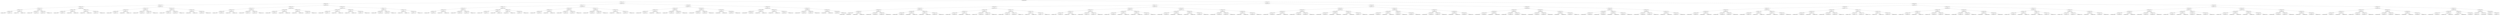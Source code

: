 digraph G{
652422821 [label="Node{data=[3935, 3935]}"]
652422821 -> 449547831
449547831 [label="Node{data=[2182, 2182]}"]
449547831 -> 1264213224
1264213224 [label="Node{data=[1536, 1536]}"]
1264213224 -> 1527755257
1527755257 [label="Node{data=[1504, 1504]}"]
1527755257 -> 1688611387
1688611387 [label="Node{data=[1488, 1488]}"]
1688611387 -> 576367278
576367278 [label="Node{data=[1480, 1480]}"]
576367278 -> 998117137
998117137 [label="Node{data=[1476, 1476]}"]
998117137 -> 500752894
500752894 [label="Node{data=[1459, 1459]}"]
500752894 -> 1216018316
1216018316 [label="Node{data=[1048, 1048]}"]
500752894 -> 1065499639
1065499639 [label="Node{data=[1475, 1475]}"]
998117137 -> 1959771537
1959771537 [label="Node{data=[1478, 1478]}"]
1959771537 -> 776107495
776107495 [label="Node{data=[1477, 1477]}"]
1959771537 -> 832250164
832250164 [label="Node{data=[1479, 1479]}"]
576367278 -> 535361907
535361907 [label="Node{data=[1484, 1484]}"]
535361907 -> 381873194
381873194 [label="Node{data=[1482, 1482]}"]
381873194 -> 722619992
722619992 [label="Node{data=[1481, 1481]}"]
381873194 -> 1130911887
1130911887 [label="Node{data=[1483, 1483]}"]
535361907 -> 454230768
454230768 [label="Node{data=[1486, 1486]}"]
454230768 -> 447811076
447811076 [label="Node{data=[1485, 1485]}"]
454230768 -> 594080644
594080644 [label="Node{data=[1487, 1487]}"]
1688611387 -> 574978886
574978886 [label="Node{data=[1496, 1496]}"]
574978886 -> 558033276
558033276 [label="Node{data=[1492, 1492]}"]
558033276 -> 865145470
865145470 [label="Node{data=[1490, 1490]}"]
865145470 -> 1459692379
1459692379 [label="Node{data=[1489, 1489]}"]
865145470 -> 1578626486
1578626486 [label="Node{data=[1491, 1491]}"]
558033276 -> 1755899393
1755899393 [label="Node{data=[1494, 1494]}"]
1755899393 -> 1402018696
1402018696 [label="Node{data=[1493, 1493]}"]
1755899393 -> 223666522
223666522 [label="Node{data=[1495, 1495]}"]
574978886 -> 1825556251
1825556251 [label="Node{data=[1500, 1500]}"]
1825556251 -> 1140370541
1140370541 [label="Node{data=[1498, 1498]}"]
1140370541 -> 418296513
418296513 [label="Node{data=[1497, 1497]}"]
1140370541 -> 840621751
840621751 [label="Node{data=[1499, 1499]}"]
1825556251 -> 545202416
545202416 [label="Node{data=[1502, 1502]}"]
545202416 -> 643988310
643988310 [label="Node{data=[1501, 1501]}"]
545202416 -> 1266134497
1266134497 [label="Node{data=[1503, 1503]}"]
1527755257 -> 805059934
805059934 [label="Node{data=[1520, 1520]}"]
805059934 -> 1985868017
1985868017 [label="Node{data=[1512, 1512]}"]
1985868017 -> 1129352615
1129352615 [label="Node{data=[1508, 1508]}"]
1129352615 -> 893266057
893266057 [label="Node{data=[1506, 1506]}"]
893266057 -> 2070341053
2070341053 [label="Node{data=[1505, 1505]}"]
893266057 -> 1646614616
1646614616 [label="Node{data=[1507, 1507]}"]
1129352615 -> 627039246
627039246 [label="Node{data=[1510, 1510]}"]
627039246 -> 1633796684
1633796684 [label="Node{data=[1509, 1509]}"]
627039246 -> 770083024
770083024 [label="Node{data=[1511, 1511]}"]
1985868017 -> 1699340972
1699340972 [label="Node{data=[1516, 1516]}"]
1699340972 -> 1043197351
1043197351 [label="Node{data=[1514, 1514]}"]
1043197351 -> 1362181004
1362181004 [label="Node{data=[1513, 1513]}"]
1043197351 -> 1208523122
1208523122 [label="Node{data=[1515, 1515]}"]
1699340972 -> 1660837469
1660837469 [label="Node{data=[1518, 1518]}"]
1660837469 -> 871352176
871352176 [label="Node{data=[1517, 1517]}"]
1660837469 -> 1809479642
1809479642 [label="Node{data=[1519, 1519]}"]
805059934 -> 1737859290
1737859290 [label="Node{data=[1528, 1528]}"]
1737859290 -> 1997084355
1997084355 [label="Node{data=[1524, 1524]}"]
1997084355 -> 982555413
982555413 [label="Node{data=[1522, 1522]}"]
982555413 -> 46944058
46944058 [label="Node{data=[1521, 1521]}"]
982555413 -> 1217772745
1217772745 [label="Node{data=[1523, 1523]}"]
1997084355 -> 2006254614
2006254614 [label="Node{data=[1526, 1526]}"]
2006254614 -> 1239638466
1239638466 [label="Node{data=[1525, 1525]}"]
2006254614 -> 699814491
699814491 [label="Node{data=[1527, 1527]}"]
1737859290 -> 1277218896
1277218896 [label="Node{data=[1532, 1532]}"]
1277218896 -> 332056694
332056694 [label="Node{data=[1530, 1530]}"]
332056694 -> 1106593468
1106593468 [label="Node{data=[1529, 1529]}"]
332056694 -> 1514856531
1514856531 [label="Node{data=[1531, 1531]}"]
1277218896 -> 270666010
270666010 [label="Node{data=[1534, 1534]}"]
270666010 -> 1433336336
1433336336 [label="Node{data=[1533, 1533]}"]
270666010 -> 1044743847
1044743847 [label="Node{data=[1535, 1535]}"]
1264213224 -> 864072004
864072004 [label="Node{data=[1568, 1568]}"]
864072004 -> 870978807
870978807 [label="Node{data=[1552, 1552]}"]
870978807 -> 301385440
301385440 [label="Node{data=[1544, 1544]}"]
301385440 -> 60033735
60033735 [label="Node{data=[1540, 1540]}"]
60033735 -> 891851104
891851104 [label="Node{data=[1538, 1538]}"]
891851104 -> 1451648670
1451648670 [label="Node{data=[1537, 1537]}"]
891851104 -> 1910532968
1910532968 [label="Node{data=[1539, 1539]}"]
60033735 -> 1384220065
1384220065 [label="Node{data=[1542, 1542]}"]
1384220065 -> 601079040
601079040 [label="Node{data=[1541, 1541]}"]
1384220065 -> 1174703474
1174703474 [label="Node{data=[1543, 1543]}"]
301385440 -> 877463025
877463025 [label="Node{data=[1548, 1548]}"]
877463025 -> 1790911060
1790911060 [label="Node{data=[1546, 1546]}"]
1790911060 -> 1421519294
1421519294 [label="Node{data=[1545, 1545]}"]
1790911060 -> 909627718
909627718 [label="Node{data=[1547, 1547]}"]
877463025 -> 1778985212
1778985212 [label="Node{data=[1550, 1550]}"]
1778985212 -> 2033654379
2033654379 [label="Node{data=[1549, 1549]}"]
1778985212 -> 2017573802
2017573802 [label="Node{data=[1551, 1551]}"]
870978807 -> 1895102469
1895102469 [label="Node{data=[1560, 1560]}"]
1895102469 -> 1394171951
1394171951 [label="Node{data=[1556, 1556]}"]
1394171951 -> 305974373
305974373 [label="Node{data=[1554, 1554]}"]
305974373 -> 1733667171
1733667171 [label="Node{data=[1553, 1553]}"]
305974373 -> 808862044
808862044 [label="Node{data=[1555, 1555]}"]
1394171951 -> 683034477
683034477 [label="Node{data=[1558, 1558]}"]
683034477 -> 1553852922
1553852922 [label="Node{data=[1557, 1557]}"]
683034477 -> 373906875
373906875 [label="Node{data=[1559, 1559]}"]
1895102469 -> 351781519
351781519 [label="Node{data=[1564, 1564]}"]
351781519 -> 241201747
241201747 [label="Node{data=[1562, 1562]}"]
241201747 -> 1031899228
1031899228 [label="Node{data=[1561, 1561]}"]
241201747 -> 1635368658
1635368658 [label="Node{data=[1563, 1563]}"]
351781519 -> 1269889992
1269889992 [label="Node{data=[1566, 1566]}"]
1269889992 -> 1188035079
1188035079 [label="Node{data=[1565, 1565]}"]
1269889992 -> 2008898026
2008898026 [label="Node{data=[1567, 1567]}"]
864072004 -> 1528751841
1528751841 [label="Node{data=[1584, 1584]}"]
1528751841 -> 389818609
389818609 [label="Node{data=[1576, 1576]}"]
389818609 -> 773515219
773515219 [label="Node{data=[1572, 1572]}"]
773515219 -> 863341043
863341043 [label="Node{data=[1570, 1570]}"]
863341043 -> 527456402
527456402 [label="Node{data=[1569, 1569]}"]
863341043 -> 1769836589
1769836589 [label="Node{data=[1571, 1571]}"]
773515219 -> 270587566
270587566 [label="Node{data=[1574, 1574]}"]
270587566 -> 252047176
252047176 [label="Node{data=[1573, 1573]}"]
270587566 -> 313295602
313295602 [label="Node{data=[1575, 1575]}"]
389818609 -> 391484530
391484530 [label="Node{data=[1580, 1580]}"]
391484530 -> 22459792
22459792 [label="Node{data=[1578, 1578]}"]
22459792 -> 562652509
562652509 [label="Node{data=[1577, 1577]}"]
22459792 -> 1472518284
1472518284 [label="Node{data=[1579, 1579]}"]
391484530 -> 1812537346
1812537346 [label="Node{data=[1582, 1582]}"]
1812537346 -> 1481105958
1481105958 [label="Node{data=[1581, 1581]}"]
1812537346 -> 839833598
839833598 [label="Node{data=[1583, 1583]}"]
1528751841 -> 1132423563
1132423563 [label="Node{data=[2174, 2174]}"]
1132423563 -> 1716738262
1716738262 [label="Node{data=[1641, 1641]}"]
1716738262 -> 31641832
31641832 [label="Node{data=[1586, 1586]}"]
31641832 -> 1159157261
1159157261 [label="Node{data=[1585, 1585]}"]
31641832 -> 2107395093
2107395093 [label="Node{data=[1589, 1589]}"]
1716738262 -> 32849560
32849560 [label="Node{data=[2115, 2115]}"]
32849560 -> 369613790
369613790 [label="Node{data=[1659, 1659]}"]
32849560 -> 1776238637
1776238637 [label="Node{data=[2116, 2116]}"]
1132423563 -> 1992054247
1992054247 [label="Node{data=[2178, 2178]}"]
1992054247 -> 1586869334
1586869334 [label="Node{data=[2176, 2176]}"]
1586869334 -> 1986289009
1986289009 [label="Node{data=[2175, 2175]}"]
1586869334 -> 1697232312
1697232312 [label="Node{data=[2177, 2177]}"]
1992054247 -> 1898891159
1898891159 [label="Node{data=[2180, 2180]}"]
1898891159 -> 40565472
40565472 [label="Node{data=[2179, 2179]}"]
1898891159 -> 1446092809
1446092809 [label="Node{data=[2181, 2181]}"]
449547831 -> 2124237570
2124237570 [label="Node{data=[3419, 3419]}"]
2124237570 -> 2038970681
2038970681 [label="Node{data=[2427, 2427]}"]
2038970681 -> 744513810
744513810 [label="Node{data=[2411, 2411]}"]
744513810 -> 1997188479
1997188479 [label="Node{data=[2190, 2190]}"]
1997188479 -> 1675308487
1675308487 [label="Node{data=[2186, 2186]}"]
1675308487 -> 1528988020
1528988020 [label="Node{data=[2184, 2184]}"]
1528988020 -> 1961169907
1961169907 [label="Node{data=[2183, 2183]}"]
1528988020 -> 1445345605
1445345605 [label="Node{data=[2185, 2185]}"]
1675308487 -> 1823052627
1823052627 [label="Node{data=[2188, 2188]}"]
1823052627 -> 600807059
600807059 [label="Node{data=[2187, 2187]}"]
1823052627 -> 2137613202
2137613202 [label="Node{data=[2189, 2189]}"]
1997188479 -> 417497387
417497387 [label="Node{data=[2407, 2407]}"]
417497387 -> 955361903
955361903 [label="Node{data=[2236, 2236]}"]
955361903 -> 1742063852
1742063852 [label="Node{data=[2220, 2220]}"]
955361903 -> 1393840759
1393840759 [label="Node{data=[2255, 2255]}"]
417497387 -> 1601399527
1601399527 [label="Node{data=[2409, 2409]}"]
1601399527 -> 1793327540
1793327540 [label="Node{data=[2408, 2408]}"]
1601399527 -> 591341228
591341228 [label="Node{data=[2410, 2410]}"]
744513810 -> 1380540246
1380540246 [label="Node{data=[2419, 2419]}"]
1380540246 -> 371794858
371794858 [label="Node{data=[2415, 2415]}"]
371794858 -> 1544186234
1544186234 [label="Node{data=[2413, 2413]}"]
1544186234 -> 106577425
106577425 [label="Node{data=[2412, 2412]}"]
1544186234 -> 519139939
519139939 [label="Node{data=[2414, 2414]}"]
371794858 -> 1100621412
1100621412 [label="Node{data=[2417, 2417]}"]
1100621412 -> 1314178708
1314178708 [label="Node{data=[2416, 2416]}"]
1100621412 -> 430560249
430560249 [label="Node{data=[2418, 2418]}"]
1380540246 -> 215931077
215931077 [label="Node{data=[2423, 2423]}"]
215931077 -> 476542524
476542524 [label="Node{data=[2421, 2421]}"]
476542524 -> 1961849666
1961849666 [label="Node{data=[2420, 2420]}"]
476542524 -> 596525117
596525117 [label="Node{data=[2422, 2422]}"]
215931077 -> 1500298361
1500298361 [label="Node{data=[2425, 2425]}"]
1500298361 -> 2124281854
2124281854 [label="Node{data=[2424, 2424]}"]
1500298361 -> 1902636556
1902636556 [label="Node{data=[2426, 2426]}"]
2038970681 -> 540661685
540661685 [label="Node{data=[2943, 2943]}"]
540661685 -> 478816447
478816447 [label="Node{data=[2435, 2435]}"]
478816447 -> 221843159
221843159 [label="Node{data=[2431, 2431]}"]
221843159 -> 1138788082
1138788082 [label="Node{data=[2429, 2429]}"]
1138788082 -> 764048708
764048708 [label="Node{data=[2428, 2428]}"]
1138788082 -> 1611169690
1611169690 [label="Node{data=[2430, 2430]}"]
221843159 -> 620927738
620927738 [label="Node{data=[2433, 2433]}"]
620927738 -> 1653755838
1653755838 [label="Node{data=[2432, 2432]}"]
620927738 -> 474752765
474752765 [label="Node{data=[2434, 2434]}"]
478816447 -> 1058766401
1058766401 [label="Node{data=[2875, 2875]}"]
1058766401 -> 243267090
243267090 [label="Node{data=[2437, 2437]}"]
243267090 -> 2128652252
2128652252 [label="Node{data=[2436, 2436]}"]
243267090 -> 65412403
65412403 [label="Node{data=[2438, 2438]}"]
1058766401 -> 1735099000
1735099000 [label="Node{data=[2941, 2941]}"]
1735099000 -> 374679521
374679521 [label="Node{data=[2940, 2940]}"]
1735099000 -> 1844489392
1844489392 [label="Node{data=[2942, 2942]}"]
540661685 -> 1590442936
1590442936 [label="Node{data=[3411, 3411]}"]
1590442936 -> 1703877211
1703877211 [label="Node{data=[3088, 3088]}"]
1703877211 -> 1524253476
1524253476 [label="Node{data=[2990, 2990]}"]
1524253476 -> 841474531
841474531 [label="Node{data=[2944, 2944]}"]
1524253476 -> 227089892
227089892 [label="Node{data=[3023, 3023]}"]
1703877211 -> 273253324
273253324 [label="Node{data=[3409, 3409]}"]
273253324 -> 411185538
411185538 [label="Node{data=[3091, 3091]}"]
273253324 -> 354939784
354939784 [label="Node{data=[3410, 3410]}"]
1590442936 -> 1342483189
1342483189 [label="Node{data=[3415, 3415]}"]
1342483189 -> 210703578
210703578 [label="Node{data=[3413, 3413]}"]
210703578 -> 84421352
84421352 [label="Node{data=[3412, 3412]}"]
210703578 -> 798564978
798564978 [label="Node{data=[3414, 3414]}"]
1342483189 -> 1522497142
1522497142 [label="Node{data=[3417, 3417]}"]
1522497142 -> 778211391
778211391 [label="Node{data=[3416, 3416]}"]
1522497142 -> 1786359921
1786359921 [label="Node{data=[3418, 3418]}"]
2124237570 -> 202741246
202741246 [label="Node{data=[3865, 3865]}"]
202741246 -> 767057612
767057612 [label="Node{data=[3827, 3827]}"]
767057612 -> 400670764
400670764 [label="Node{data=[3484, 3484]}"]
400670764 -> 809238681
809238681 [label="Node{data=[3423, 3423]}"]
809238681 -> 270981381
270981381 [label="Node{data=[3421, 3421]}"]
270981381 -> 2131213299
2131213299 [label="Node{data=[3420, 3420]}"]
270981381 -> 1727980703
1727980703 [label="Node{data=[3422, 3422]}"]
809238681 -> 907413521
907413521 [label="Node{data=[3425, 3425]}"]
907413521 -> 274600231
274600231 [label="Node{data=[3424, 3424]}"]
907413521 -> 1380251900
1380251900 [label="Node{data=[3481, 3481]}"]
400670764 -> 1133458487
1133458487 [label="Node{data=[3823, 3823]}"]
1133458487 -> 1163913943
1163913943 [label="Node{data=[3563, 3563]}"]
1163913943 -> 635964530
635964530 [label="Node{data=[3531, 3531]}"]
1163913943 -> 1344176939
1344176939 [label="Node{data=[3822, 3822]}"]
1133458487 -> 1779055507
1779055507 [label="Node{data=[3825, 3825]}"]
1779055507 -> 1345944919
1345944919 [label="Node{data=[3824, 3824]}"]
1779055507 -> 894922942
894922942 [label="Node{data=[3826, 3826]}"]
767057612 -> 292858596
292858596 [label="Node{data=[3835, 3835]}"]
292858596 -> 706338298
706338298 [label="Node{data=[3831, 3831]}"]
706338298 -> 835837483
835837483 [label="Node{data=[3829, 3829]}"]
835837483 -> 1066244655
1066244655 [label="Node{data=[3828, 3828]}"]
835837483 -> 186266800
186266800 [label="Node{data=[3830, 3830]}"]
706338298 -> 1871240740
1871240740 [label="Node{data=[3833, 3833]}"]
1871240740 -> 1352099192
1352099192 [label="Node{data=[3832, 3832]}"]
1871240740 -> 60342695
60342695 [label="Node{data=[3834, 3834]}"]
292858596 -> 1501420240
1501420240 [label="Node{data=[3839, 3839]}"]
1501420240 -> 1890403877
1890403877 [label="Node{data=[3837, 3837]}"]
1890403877 -> 461001197
461001197 [label="Node{data=[3836, 3836]}"]
1890403877 -> 1588215516
1588215516 [label="Node{data=[3838, 3838]}"]
1501420240 -> 1765196931
1765196931 [label="Node{data=[3863, 3863]}"]
1765196931 -> 1940929518
1940929518 [label="Node{data=[3862, 3862]}"]
1765196931 -> 982317388
982317388 [label="Node{data=[3864, 3864]}"]
202741246 -> 903834655
903834655 [label="Node{data=[3919, 3919]}"]
903834655 -> 1779610875
1779610875 [label="Node{data=[3873, 3873]}"]
1779610875 -> 412065052
412065052 [label="Node{data=[3869, 3869]}"]
412065052 -> 1158959576
1158959576 [label="Node{data=[3867, 3867]}"]
1158959576 -> 199586545
199586545 [label="Node{data=[3866, 3866]}"]
1158959576 -> 1957669402
1957669402 [label="Node{data=[3868, 3868]}"]
412065052 -> 271363822
271363822 [label="Node{data=[3871, 3871]}"]
271363822 -> 2001840034
2001840034 [label="Node{data=[3870, 3870]}"]
271363822 -> 1459827011
1459827011 [label="Node{data=[3872, 3872]}"]
1779610875 -> 1584770755
1584770755 [label="Node{data=[3915, 3915]}"]
1584770755 -> 727392317
727392317 [label="Node{data=[3875, 3875]}"]
727392317 -> 1364065859
1364065859 [label="Node{data=[3874, 3874]}"]
727392317 -> 520770560
520770560 [label="Node{data=[3914, 3914]}"]
1584770755 -> 1828385428
1828385428 [label="Node{data=[3917, 3917]}"]
1828385428 -> 508718590
508718590 [label="Node{data=[3916, 3916]}"]
1828385428 -> 550709137
550709137 [label="Node{data=[3918, 3918]}"]
903834655 -> 1840565727
1840565727 [label="Node{data=[3927, 3927]}"]
1840565727 -> 1449262255
1449262255 [label="Node{data=[3923, 3923]}"]
1449262255 -> 1532052992
1532052992 [label="Node{data=[3921, 3921]}"]
1532052992 -> 1653022036
1653022036 [label="Node{data=[3920, 3920]}"]
1532052992 -> 697757422
697757422 [label="Node{data=[3922, 3922]}"]
1449262255 -> 1892412407
1892412407 [label="Node{data=[3925, 3925]}"]
1892412407 -> 570151592
570151592 [label="Node{data=[3924, 3924]}"]
1892412407 -> 2068584062
2068584062 [label="Node{data=[3926, 3926]}"]
1840565727 -> 1697867367
1697867367 [label="Node{data=[3931, 3931]}"]
1697867367 -> 1242086757
1242086757 [label="Node{data=[3929, 3929]}"]
1242086757 -> 890849310
890849310 [label="Node{data=[3928, 3928]}"]
1242086757 -> 788354853
788354853 [label="Node{data=[3930, 3930]}"]
1697867367 -> 1350765763
1350765763 [label="Node{data=[3933, 3933]}"]
1350765763 -> 1601138723
1601138723 [label="Node{data=[3932, 3932]}"]
1350765763 -> 550083176
550083176 [label="Node{data=[3934, 3934]}"]
652422821 -> 1682552107
1682552107 [label="Node{data=[6251, 6251]}"]
1682552107 -> 753158261
753158261 [label="Node{data=[5042, 5042]}"]
753158261 -> 137284514
137284514 [label="Node{data=[4180, 4180]}"]
137284514 -> 1691879957
1691879957 [label="Node{data=[4033, 4033]}"]
1691879957 -> 1292966728
1292966728 [label="Node{data=[3951, 3951]}"]
1292966728 -> 1136149887
1136149887 [label="Node{data=[3943, 3943]}"]
1136149887 -> 1035335025
1035335025 [label="Node{data=[3939, 3939]}"]
1035335025 -> 421120112
421120112 [label="Node{data=[3937, 3937]}"]
421120112 -> 1553419072
1553419072 [label="Node{data=[3936, 3936]}"]
421120112 -> 1560641040
1560641040 [label="Node{data=[3938, 3938]}"]
1035335025 -> 1325991612
1325991612 [label="Node{data=[3941, 3941]}"]
1325991612 -> 402918757
402918757 [label="Node{data=[3940, 3940]}"]
1325991612 -> 2125437038
2125437038 [label="Node{data=[3942, 3942]}"]
1136149887 -> 145525845
145525845 [label="Node{data=[3947, 3947]}"]
145525845 -> 253187866
253187866 [label="Node{data=[3945, 3945]}"]
253187866 -> 935333048
935333048 [label="Node{data=[3944, 3944]}"]
253187866 -> 892243654
892243654 [label="Node{data=[3946, 3946]}"]
145525845 -> 1502376466
1502376466 [label="Node{data=[3949, 3949]}"]
1502376466 -> 1813397950
1813397950 [label="Node{data=[3948, 3948]}"]
1502376466 -> 1535391048
1535391048 [label="Node{data=[3950, 3950]}"]
1292966728 -> 438159424
438159424 [label="Node{data=[4025, 4025]}"]
438159424 -> 549139955
549139955 [label="Node{data=[3955, 3955]}"]
549139955 -> 2130611179
2130611179 [label="Node{data=[3953, 3953]}"]
2130611179 -> 69914377
69914377 [label="Node{data=[3952, 3952]}"]
2130611179 -> 1887524868
1887524868 [label="Node{data=[3954, 3954]}"]
549139955 -> 166526794
166526794 [label="Node{data=[4008, 4008]}"]
166526794 -> 55024719
55024719 [label="Node{data=[3956, 3956]}"]
166526794 -> 1363630505
1363630505 [label="Node{data=[4024, 4024]}"]
438159424 -> 737966845
737966845 [label="Node{data=[4029, 4029]}"]
737966845 -> 1157940839
1157940839 [label="Node{data=[4027, 4027]}"]
1157940839 -> 2048827244
2048827244 [label="Node{data=[4026, 4026]}"]
1157940839 -> 293538711
293538711 [label="Node{data=[4028, 4028]}"]
737966845 -> 1503437015
1503437015 [label="Node{data=[4031, 4031]}"]
1503437015 -> 977822333
977822333 [label="Node{data=[4030, 4030]}"]
1503437015 -> 874737575
874737575 [label="Node{data=[4032, 4032]}"]
1691879957 -> 1567226119
1567226119 [label="Node{data=[4164, 4164]}"]
1567226119 -> 1632596069
1632596069 [label="Node{data=[4156, 4156]}"]
1632596069 -> 418233787
418233787 [label="Node{data=[4037, 4037]}"]
418233787 -> 933017430
933017430 [label="Node{data=[4035, 4035]}"]
933017430 -> 623890787
623890787 [label="Node{data=[4034, 4034]}"]
933017430 -> 1064911355
1064911355 [label="Node{data=[4036, 4036]}"]
418233787 -> 1242313674
1242313674 [label="Node{data=[4134, 4134]}"]
1242313674 -> 418909146
418909146 [label="Node{data=[4066, 4066]}"]
1242313674 -> 1124558191
1124558191 [label="Node{data=[4155, 4155]}"]
1632596069 -> 906265197
906265197 [label="Node{data=[4160, 4160]}"]
906265197 -> 490566916
490566916 [label="Node{data=[4158, 4158]}"]
490566916 -> 1162025890
1162025890 [label="Node{data=[4157, 4157]}"]
490566916 -> 1024926328
1024926328 [label="Node{data=[4159, 4159]}"]
906265197 -> 789764189
789764189 [label="Node{data=[4162, 4162]}"]
789764189 -> 1508974062
1508974062 [label="Node{data=[4161, 4161]}"]
789764189 -> 70419321
70419321 [label="Node{data=[4163, 4163]}"]
1567226119 -> 11691365
11691365 [label="Node{data=[4172, 4172]}"]
11691365 -> 970691870
970691870 [label="Node{data=[4168, 4168]}"]
970691870 -> 1746198950
1746198950 [label="Node{data=[4166, 4166]}"]
1746198950 -> 2024644246
2024644246 [label="Node{data=[4165, 4165]}"]
1746198950 -> 1797735851
1797735851 [label="Node{data=[4167, 4167]}"]
970691870 -> 246505140
246505140 [label="Node{data=[4170, 4170]}"]
246505140 -> 1105692437
1105692437 [label="Node{data=[4169, 4169]}"]
246505140 -> 1437264017
1437264017 [label="Node{data=[4171, 4171]}"]
11691365 -> 82961810
82961810 [label="Node{data=[4176, 4176]}"]
82961810 -> 11620166
11620166 [label="Node{data=[4174, 4174]}"]
11620166 -> 2106830698
2106830698 [label="Node{data=[4173, 4173]}"]
11620166 -> 2147429929
2147429929 [label="Node{data=[4175, 4175]}"]
82961810 -> 1948883249
1948883249 [label="Node{data=[4178, 4178]}"]
1948883249 -> 2129146765
2129146765 [label="Node{data=[4177, 4177]}"]
1948883249 -> 518011845
518011845 [label="Node{data=[4179, 4179]}"]
137284514 -> 409522262
409522262 [label="Node{data=[4622, 4622]}"]
409522262 -> 540025467
540025467 [label="Node{data=[4259, 4259]}"]
540025467 -> 536549803
536549803 [label="Node{data=[4188, 4188]}"]
536549803 -> 14301058
14301058 [label="Node{data=[4184, 4184]}"]
14301058 -> 1584315823
1584315823 [label="Node{data=[4182, 4182]}"]
1584315823 -> 2137812963
2137812963 [label="Node{data=[4181, 4181]}"]
1584315823 -> 949819364
949819364 [label="Node{data=[4183, 4183]}"]
14301058 -> 1764376914
1764376914 [label="Node{data=[4186, 4186]}"]
1764376914 -> 1115818525
1115818525 [label="Node{data=[4185, 4185]}"]
1764376914 -> 1586325209
1586325209 [label="Node{data=[4187, 4187]}"]
536549803 -> 251623643
251623643 [label="Node{data=[4192, 4192]}"]
251623643 -> 904169607
904169607 [label="Node{data=[4190, 4190]}"]
904169607 -> 1734655684
1734655684 [label="Node{data=[4189, 4189]}"]
904169607 -> 1391109983
1391109983 [label="Node{data=[4191, 4191]}"]
251623643 -> 656815225
656815225 [label="Node{data=[4257, 4257]}"]
656815225 -> 915878058
915878058 [label="Node{data=[4227, 4227]}"]
656815225 -> 1950820898
1950820898 [label="Node{data=[4258, 4258]}"]
540025467 -> 1938865066
1938865066 [label="Node{data=[4614, 4614]}"]
1938865066 -> 1703140445
1703140445 [label="Node{data=[4610, 4610]}"]
1703140445 -> 1788781095
1788781095 [label="Node{data=[4608, 4608]}"]
1788781095 -> 658867052
658867052 [label="Node{data=[4607, 4607]}"]
1788781095 -> 1367224773
1367224773 [label="Node{data=[4609, 4609]}"]
1703140445 -> 711229059
711229059 [label="Node{data=[4612, 4612]}"]
711229059 -> 896826994
896826994 [label="Node{data=[4611, 4611]}"]
711229059 -> 1050789203
1050789203 [label="Node{data=[4613, 4613]}"]
1938865066 -> 510737243
510737243 [label="Node{data=[4618, 4618]}"]
510737243 -> 392748656
392748656 [label="Node{data=[4616, 4616]}"]
392748656 -> 24753409
24753409 [label="Node{data=[4615, 4615]}"]
392748656 -> 826438432
826438432 [label="Node{data=[4617, 4617]}"]
510737243 -> 654196144
654196144 [label="Node{data=[4620, 4620]}"]
654196144 -> 1999961153
1999961153 [label="Node{data=[4619, 4619]}"]
654196144 -> 1000971803
1000971803 [label="Node{data=[4621, 4621]}"]
409522262 -> 424685885
424685885 [label="Node{data=[4649, 4649]}"]
424685885 -> 1318362138
1318362138 [label="Node{data=[4641, 4641]}"]
1318362138 -> 512927613
512927613 [label="Node{data=[4637, 4637]}"]
512927613 -> 1773976562
1773976562 [label="Node{data=[4624, 4624]}"]
1773976562 -> 1912452641
1912452641 [label="Node{data=[4623, 4623]}"]
1773976562 -> 467898440
467898440 [label="Node{data=[4625, 4625]}"]
512927613 -> 281109766
281109766 [label="Node{data=[4639, 4639]}"]
281109766 -> 472788935
472788935 [label="Node{data=[4638, 4638]}"]
281109766 -> 8310493
8310493 [label="Node{data=[4640, 4640]}"]
1318362138 -> 127430474
127430474 [label="Node{data=[4645, 4645]}"]
127430474 -> 476763114
476763114 [label="Node{data=[4643, 4643]}"]
476763114 -> 1909954487
1909954487 [label="Node{data=[4642, 4642]}"]
476763114 -> 128558966
128558966 [label="Node{data=[4644, 4644]}"]
127430474 -> 1133472502
1133472502 [label="Node{data=[4647, 4647]}"]
1133472502 -> 154146030
154146030 [label="Node{data=[4646, 4646]}"]
1133472502 -> 1142378576
1142378576 [label="Node{data=[4648, 4648]}"]
424685885 -> 240115123
240115123 [label="Node{data=[4799, 4799]}"]
240115123 -> 917491286
917491286 [label="Node{data=[4653, 4653]}"]
917491286 -> 1068575497
1068575497 [label="Node{data=[4651, 4651]}"]
1068575497 -> 1104832895
1104832895 [label="Node{data=[4650, 4650]}"]
1068575497 -> 831035058
831035058 [label="Node{data=[4652, 4652]}"]
917491286 -> 2040345515
2040345515 [label="Node{data=[4655, 4655]}"]
2040345515 -> 1338156786
1338156786 [label="Node{data=[4654, 4654]}"]
2040345515 -> 1564585956
1564585956 [label="Node{data=[4662, 4662]}"]
240115123 -> 671719416
671719416 [label="Node{data=[5038, 5038]}"]
671719416 -> 941224249
941224249 [label="Node{data=[4981, 4981]}"]
941224249 -> 1656108542
1656108542 [label="Node{data=[4830, 4830]}"]
941224249 -> 853051587
853051587 [label="Node{data=[4991, 4991]}"]
671719416 -> 1447700287
1447700287 [label="Node{data=[5040, 5040]}"]
1447700287 -> 556631286
556631286 [label="Node{data=[5039, 5039]}"]
1447700287 -> 1927761128
1927761128 [label="Node{data=[5041, 5041]}"]
753158261 -> 76500199
76500199 [label="Node{data=[5932, 5932]}"]
76500199 -> 66842774
66842774 [label="Node{data=[5108, 5108]}"]
66842774 -> 1312611883
1312611883 [label="Node{data=[5058, 5058]}"]
1312611883 -> 116677384
116677384 [label="Node{data=[5050, 5050]}"]
116677384 -> 2028128069
2028128069 [label="Node{data=[5046, 5046]}"]
2028128069 -> 616687503
616687503 [label="Node{data=[5044, 5044]}"]
616687503 -> 212121786
212121786 [label="Node{data=[5043, 5043]}"]
616687503 -> 674008637
674008637 [label="Node{data=[5045, 5045]}"]
2028128069 -> 1176153234
1176153234 [label="Node{data=[5048, 5048]}"]
1176153234 -> 1833748033
1833748033 [label="Node{data=[5047, 5047]}"]
1176153234 -> 1141166650
1141166650 [label="Node{data=[5049, 5049]}"]
116677384 -> 144044513
144044513 [label="Node{data=[5054, 5054]}"]
144044513 -> 460894813
460894813 [label="Node{data=[5052, 5052]}"]
460894813 -> 277680573
277680573 [label="Node{data=[5051, 5051]}"]
460894813 -> 1929020564
1929020564 [label="Node{data=[5053, 5053]}"]
144044513 -> 1430747603
1430747603 [label="Node{data=[5056, 5056]}"]
1430747603 -> 200524668
200524668 [label="Node{data=[5055, 5055]}"]
1430747603 -> 1938504518
1938504518 [label="Node{data=[5057, 5057]}"]
1312611883 -> 1433653127
1433653127 [label="Node{data=[5066, 5066]}"]
1433653127 -> 999599387
999599387 [label="Node{data=[5062, 5062]}"]
999599387 -> 787046710
787046710 [label="Node{data=[5060, 5060]}"]
787046710 -> 76689062
76689062 [label="Node{data=[5059, 5059]}"]
787046710 -> 1331086916
1331086916 [label="Node{data=[5061, 5061]}"]
999599387 -> 1362380480
1362380480 [label="Node{data=[5064, 5064]}"]
1362380480 -> 875654401
875654401 [label="Node{data=[5063, 5063]}"]
1362380480 -> 566465087
566465087 [label="Node{data=[5065, 5065]}"]
1433653127 -> 1482560677
1482560677 [label="Node{data=[5070, 5070]}"]
1482560677 -> 724519720
724519720 [label="Node{data=[5068, 5068]}"]
724519720 -> 348742185
348742185 [label="Node{data=[5067, 5067]}"]
724519720 -> 698767589
698767589 [label="Node{data=[5069, 5069]}"]
1482560677 -> 24484424
24484424 [label="Node{data=[5072, 5072]}"]
24484424 -> 1355999045
1355999045 [label="Node{data=[5071, 5071]}"]
24484424 -> 257232732
257232732 [label="Node{data=[5073, 5073]}"]
66842774 -> 338628387
338628387 [label="Node{data=[5627, 5627]}"]
338628387 -> 958750772
958750772 [label="Node{data=[5619, 5619]}"]
958750772 -> 2122989722
2122989722 [label="Node{data=[5615, 5615]}"]
2122989722 -> 1501728760
1501728760 [label="Node{data=[5557, 5557]}"]
1501728760 -> 892913148
892913148 [label="Node{data=[5530, 5530]}"]
1501728760 -> 655243183
655243183 [label="Node{data=[5607, 5607]}"]
2122989722 -> 195837252
195837252 [label="Node{data=[5617, 5617]}"]
195837252 -> 1176280710
1176280710 [label="Node{data=[5616, 5616]}"]
195837252 -> 897103004
897103004 [label="Node{data=[5618, 5618]}"]
958750772 -> 1662869203
1662869203 [label="Node{data=[5623, 5623]}"]
1662869203 -> 162597353
162597353 [label="Node{data=[5621, 5621]}"]
162597353 -> 729505527
729505527 [label="Node{data=[5620, 5620]}"]
162597353 -> 1540866896
1540866896 [label="Node{data=[5622, 5622]}"]
1662869203 -> 1387656511
1387656511 [label="Node{data=[5625, 5625]}"]
1387656511 -> 1397375169
1397375169 [label="Node{data=[5624, 5624]}"]
1387656511 -> 582426809
582426809 [label="Node{data=[5626, 5626]}"]
338628387 -> 1193257724
1193257724 [label="Node{data=[5924, 5924]}"]
1193257724 -> 989770541
989770541 [label="Node{data=[5920, 5920]}"]
989770541 -> 1001627899
1001627899 [label="Node{data=[5643, 5643]}"]
1001627899 -> 547024348
547024348 [label="Node{data=[5628, 5628]}"]
1001627899 -> 443083641
443083641 [label="Node{data=[5919, 5919]}"]
989770541 -> 1430275266
1430275266 [label="Node{data=[5922, 5922]}"]
1430275266 -> 1943180009
1943180009 [label="Node{data=[5921, 5921]}"]
1430275266 -> 80835906
80835906 [label="Node{data=[5923, 5923]}"]
1193257724 -> 1497326978
1497326978 [label="Node{data=[5928, 5928]}"]
1497326978 -> 244206643
244206643 [label="Node{data=[5926, 5926]}"]
244206643 -> 1772933841
1772933841 [label="Node{data=[5925, 5925]}"]
244206643 -> 1717092803
1717092803 [label="Node{data=[5927, 5927]}"]
1497326978 -> 1147780095
1147780095 [label="Node{data=[5930, 5930]}"]
1147780095 -> 955947157
955947157 [label="Node{data=[5929, 5929]}"]
1147780095 -> 936374017
936374017 [label="Node{data=[5931, 5931]}"]
76500199 -> 398030562
398030562 [label="Node{data=[6038, 6038]}"]
398030562 -> 512135593
512135593 [label="Node{data=[5989, 5989]}"]
512135593 -> 1926536412
1926536412 [label="Node{data=[5940, 5940]}"]
1926536412 -> 984334944
984334944 [label="Node{data=[5936, 5936]}"]
984334944 -> 1727643057
1727643057 [label="Node{data=[5934, 5934]}"]
1727643057 -> 1289253662
1289253662 [label="Node{data=[5933, 5933]}"]
1727643057 -> 440149029
440149029 [label="Node{data=[5935, 5935]}"]
984334944 -> 2120244672
2120244672 [label="Node{data=[5938, 5938]}"]
2120244672 -> 1432314760
1432314760 [label="Node{data=[5937, 5937]}"]
2120244672 -> 1511045822
1511045822 [label="Node{data=[5939, 5939]}"]
1926536412 -> 569815253
569815253 [label="Node{data=[5985, 5985]}"]
569815253 -> 1568958326
1568958326 [label="Node{data=[5983, 5983]}"]
1568958326 -> 1944657005
1944657005 [label="Node{data=[5982, 5982]}"]
1568958326 -> 745770468
745770468 [label="Node{data=[5984, 5984]}"]
569815253 -> 949481639
949481639 [label="Node{data=[5987, 5987]}"]
949481639 -> 1188470548
1188470548 [label="Node{data=[5986, 5986]}"]
949481639 -> 2103966167
2103966167 [label="Node{data=[5988, 5988]}"]
512135593 -> 1296779058
1296779058 [label="Node{data=[5997, 5997]}"]
1296779058 -> 1256101108
1256101108 [label="Node{data=[5993, 5993]}"]
1256101108 -> 948083844
948083844 [label="Node{data=[5991, 5991]}"]
948083844 -> 2053726978
2053726978 [label="Node{data=[5990, 5990]}"]
948083844 -> 1829558698
1829558698 [label="Node{data=[5992, 5992]}"]
1256101108 -> 1397459403
1397459403 [label="Node{data=[5995, 5995]}"]
1397459403 -> 2139179418
2139179418 [label="Node{data=[5994, 5994]}"]
1397459403 -> 1312900123
1312900123 [label="Node{data=[5996, 5996]}"]
1296779058 -> 1158354416
1158354416 [label="Node{data=[6001, 6001]}"]
1158354416 -> 1250019659
1250019659 [label="Node{data=[5999, 5999]}"]
1250019659 -> 1060733976
1060733976 [label="Node{data=[5998, 5998]}"]
1250019659 -> 2073849464
2073849464 [label="Node{data=[6000, 6000]}"]
1158354416 -> 1713721454
1713721454 [label="Node{data=[6003, 6003]}"]
1713721454 -> 573179504
573179504 [label="Node{data=[6002, 6002]}"]
1713721454 -> 1363169129
1363169129 [label="Node{data=[6017, 6017]}"]
398030562 -> 1228346519
1228346519 [label="Node{data=[6235, 6235]}"]
1228346519 -> 98409471
98409471 [label="Node{data=[6057, 6057]}"]
98409471 -> 2000028850
2000028850 [label="Node{data=[6053, 6053]}"]
2000028850 -> 618538554
618538554 [label="Node{data=[6051, 6051]}"]
618538554 -> 1438391706
1438391706 [label="Node{data=[6050, 6050]}"]
618538554 -> 1012360881
1012360881 [label="Node{data=[6052, 6052]}"]
2000028850 -> 2063853085
2063853085 [label="Node{data=[6055, 6055]}"]
2063853085 -> 775549105
775549105 [label="Node{data=[6054, 6054]}"]
2063853085 -> 459044897
459044897 [label="Node{data=[6056, 6056]}"]
98409471 -> 481945365
481945365 [label="Node{data=[6061, 6061]}"]
481945365 -> 2028919185
2028919185 [label="Node{data=[6059, 6059]}"]
2028919185 -> 422777413
422777413 [label="Node{data=[6058, 6058]}"]
2028919185 -> 1641479218
1641479218 [label="Node{data=[6060, 6060]}"]
481945365 -> 847527506
847527506 [label="Node{data=[6213, 6213]}"]
847527506 -> 1017666498
1017666498 [label="Node{data=[6199, 6199]}"]
847527506 -> 1032378152
1032378152 [label="Node{data=[6234, 6234]}"]
1228346519 -> 1802079175
1802079175 [label="Node{data=[6243, 6243]}"]
1802079175 -> 2022461014
2022461014 [label="Node{data=[6239, 6239]}"]
2022461014 -> 100957390
100957390 [label="Node{data=[6237, 6237]}"]
100957390 -> 2102315697
2102315697 [label="Node{data=[6236, 6236]}"]
100957390 -> 1524519276
1524519276 [label="Node{data=[6238, 6238]}"]
2022461014 -> 1077566111
1077566111 [label="Node{data=[6241, 6241]}"]
1077566111 -> 1702739034
1702739034 [label="Node{data=[6240, 6240]}"]
1077566111 -> 1861089542
1861089542 [label="Node{data=[6242, 6242]}"]
1802079175 -> 1175490694
1175490694 [label="Node{data=[6247, 6247]}"]
1175490694 -> 1416414329
1416414329 [label="Node{data=[6245, 6245]}"]
1416414329 -> 1559969218
1559969218 [label="Node{data=[6244, 6244]}"]
1416414329 -> 1574951570
1574951570 [label="Node{data=[6246, 6246]}"]
1175490694 -> 520742159
520742159 [label="Node{data=[6249, 6249]}"]
520742159 -> 762619291
762619291 [label="Node{data=[6248, 6248]}"]
520742159 -> 686069978
686069978 [label="Node{data=[6250, 6250]}"]
1682552107 -> 189582366
189582366 [label="Node{data=[8329, 8329]}"]
189582366 -> 1530753509
1530753509 [label="Node{data=[8010, 8010]}"]
1530753509 -> 1408065380
1408065380 [label="Node{data=[6283, 6283]}"]
1408065380 -> 1598238603
1598238603 [label="Node{data=[6267, 6267]}"]
1598238603 -> 839005249
839005249 [label="Node{data=[6259, 6259]}"]
839005249 -> 33610173
33610173 [label="Node{data=[6255, 6255]}"]
33610173 -> 1001365734
1001365734 [label="Node{data=[6253, 6253]}"]
1001365734 -> 2111237999
2111237999 [label="Node{data=[6252, 6252]}"]
1001365734 -> 1582660776
1582660776 [label="Node{data=[6254, 6254]}"]
33610173 -> 1511820270
1511820270 [label="Node{data=[6257, 6257]}"]
1511820270 -> 485664987
485664987 [label="Node{data=[6256, 6256]}"]
1511820270 -> 1452638653
1452638653 [label="Node{data=[6258, 6258]}"]
839005249 -> 600836091
600836091 [label="Node{data=[6263, 6263]}"]
600836091 -> 497920916
497920916 [label="Node{data=[6261, 6261]}"]
497920916 -> 336624778
336624778 [label="Node{data=[6260, 6260]}"]
497920916 -> 1853005788
1853005788 [label="Node{data=[6262, 6262]}"]
600836091 -> 1304338998
1304338998 [label="Node{data=[6265, 6265]}"]
1304338998 -> 1035948318
1035948318 [label="Node{data=[6264, 6264]}"]
1304338998 -> 710712847
710712847 [label="Node{data=[6266, 6266]}"]
1598238603 -> 1344960743
1344960743 [label="Node{data=[6275, 6275]}"]
1344960743 -> 1748881350
1748881350 [label="Node{data=[6271, 6271]}"]
1748881350 -> 793592958
793592958 [label="Node{data=[6269, 6269]}"]
793592958 -> 1638865790
1638865790 [label="Node{data=[6268, 6268]}"]
793592958 -> 1648470764
1648470764 [label="Node{data=[6270, 6270]}"]
1748881350 -> 1677986461
1677986461 [label="Node{data=[6273, 6273]}"]
1677986461 -> 565169367
565169367 [label="Node{data=[6272, 6272]}"]
1677986461 -> 943871863
943871863 [label="Node{data=[6274, 6274]}"]
1344960743 -> 1471913049
1471913049 [label="Node{data=[6279, 6279]}"]
1471913049 -> 321856721
321856721 [label="Node{data=[6277, 6277]}"]
321856721 -> 1287228183
1287228183 [label="Node{data=[6276, 6276]}"]
321856721 -> 1726645272
1726645272 [label="Node{data=[6278, 6278]}"]
1471913049 -> 1832420808
1832420808 [label="Node{data=[6281, 6281]}"]
1832420808 -> 131808530
131808530 [label="Node{data=[6280, 6280]}"]
1832420808 -> 121302989
121302989 [label="Node{data=[6282, 6282]}"]
1408065380 -> 901931382
901931382 [label="Node{data=[7701, 7701]}"]
901931382 -> 486388931
486388931 [label="Node{data=[7693, 7693]}"]
486388931 -> 1108355555
1108355555 [label="Node{data=[7635, 7635]}"]
1108355555 -> 310702827
310702827 [label="Node{data=[6285, 6285]}"]
310702827 -> 879487004
879487004 [label="Node{data=[6284, 6284]}"]
310702827 -> 1170283006
1170283006 [label="Node{data=[6286, 6286]}"]
1108355555 -> 115175316
115175316 [label="Node{data=[7691, 7691]}"]
115175316 -> 872138254
872138254 [label="Node{data=[7690, 7690]}"]
115175316 -> 1488712549
1488712549 [label="Node{data=[7692, 7692]}"]
486388931 -> 360189797
360189797 [label="Node{data=[7697, 7697]}"]
360189797 -> 2025087889
2025087889 [label="Node{data=[7695, 7695]}"]
2025087889 -> 353505599
353505599 [label="Node{data=[7694, 7694]}"]
2025087889 -> 305522723
305522723 [label="Node{data=[7696, 7696]}"]
360189797 -> 1206111783
1206111783 [label="Node{data=[7699, 7699]}"]
1206111783 -> 479237537
479237537 [label="Node{data=[7698, 7698]}"]
1206111783 -> 428795109
428795109 [label="Node{data=[7700, 7700]}"]
901931382 -> 608662279
608662279 [label="Node{data=[7715, 7715]}"]
608662279 -> 2097943390
2097943390 [label="Node{data=[7705, 7705]}"]
2097943390 -> 1705618627
1705618627 [label="Node{data=[7703, 7703]}"]
1705618627 -> 200197471
200197471 [label="Node{data=[7702, 7702]}"]
1705618627 -> 338575470
338575470 [label="Node{data=[7704, 7704]}"]
2097943390 -> 153429846
153429846 [label="Node{data=[7713, 7713]}"]
153429846 -> 566385925
566385925 [label="Node{data=[7706, 7706]}"]
153429846 -> 1559994463
1559994463 [label="Node{data=[7714, 7714]}"]
608662279 -> 976266910
976266910 [label="Node{data=[7768, 7768]}"]
976266910 -> 437201177
437201177 [label="Node{data=[7737, 7737]}"]
437201177 -> 689337640
689337640 [label="Node{data=[7729, 7729]}"]
437201177 -> 686739725
686739725 [label="Node{data=[7761, 7761]}"]
976266910 -> 391481048
391481048 [label="Node{data=[7882, 7882]}"]
391481048 -> 1953575626
1953575626 [label="Node{data=[7864, 7864]}"]
391481048 -> 1851041369
1851041369 [label="Node{data=[8009, 8009]}"]
1530753509 -> 812413991
812413991 [label="Node{data=[8100, 8100]}"]
812413991 -> 187979700
187979700 [label="Node{data=[8084, 8084]}"]
187979700 -> 1991168890
1991168890 [label="Node{data=[8076, 8076]}"]
1991168890 -> 1023661464
1023661464 [label="Node{data=[8014, 8014]}"]
1023661464 -> 1855800147
1855800147 [label="Node{data=[8012, 8012]}"]
1855800147 -> 1203577027
1203577027 [label="Node{data=[8011, 8011]}"]
1855800147 -> 1200102989
1200102989 [label="Node{data=[8013, 8013]}"]
1023661464 -> 1686416433
1686416433 [label="Node{data=[8016, 8016]}"]
1686416433 -> 1611131945
1611131945 [label="Node{data=[8015, 8015]}"]
1686416433 -> 1309832146
1309832146 [label="Node{data=[8017, 8017]}"]
1991168890 -> 1232041515
1232041515 [label="Node{data=[8080, 8080]}"]
1232041515 -> 139181587
139181587 [label="Node{data=[8078, 8078]}"]
139181587 -> 1475505559
1475505559 [label="Node{data=[8077, 8077]}"]
139181587 -> 178456664
178456664 [label="Node{data=[8079, 8079]}"]
1232041515 -> 944761097
944761097 [label="Node{data=[8082, 8082]}"]
944761097 -> 1830904629
1830904629 [label="Node{data=[8081, 8081]}"]
944761097 -> 695936467
695936467 [label="Node{data=[8083, 8083]}"]
187979700 -> 990386540
990386540 [label="Node{data=[8092, 8092]}"]
990386540 -> 2093529253
2093529253 [label="Node{data=[8088, 8088]}"]
2093529253 -> 446059714
446059714 [label="Node{data=[8086, 8086]}"]
446059714 -> 1790160894
1790160894 [label="Node{data=[8085, 8085]}"]
446059714 -> 285935805
285935805 [label="Node{data=[8087, 8087]}"]
2093529253 -> 683640745
683640745 [label="Node{data=[8090, 8090]}"]
683640745 -> 11007544
11007544 [label="Node{data=[8089, 8089]}"]
683640745 -> 1998349709
1998349709 [label="Node{data=[8091, 8091]}"]
990386540 -> 1050395955
1050395955 [label="Node{data=[8096, 8096]}"]
1050395955 -> 1791860614
1791860614 [label="Node{data=[8094, 8094]}"]
1791860614 -> 1441051345
1441051345 [label="Node{data=[8093, 8093]}"]
1791860614 -> 1094747629
1094747629 [label="Node{data=[8095, 8095]}"]
1050395955 -> 563245739
563245739 [label="Node{data=[8098, 8098]}"]
563245739 -> 665188528
665188528 [label="Node{data=[8097, 8097]}"]
563245739 -> 1470604463
1470604463 [label="Node{data=[8099, 8099]}"]
812413991 -> 302857307
302857307 [label="Node{data=[8116, 8116]}"]
302857307 -> 540545947
540545947 [label="Node{data=[8108, 8108]}"]
540545947 -> 684724052
684724052 [label="Node{data=[8104, 8104]}"]
684724052 -> 1119372349
1119372349 [label="Node{data=[8102, 8102]}"]
1119372349 -> 959203285
959203285 [label="Node{data=[8101, 8101]}"]
1119372349 -> 1500000160
1500000160 [label="Node{data=[8103, 8103]}"]
684724052 -> 1911173494
1911173494 [label="Node{data=[8106, 8106]}"]
1911173494 -> 1911757530
1911757530 [label="Node{data=[8105, 8105]}"]
1911173494 -> 716892638
716892638 [label="Node{data=[8107, 8107]}"]
540545947 -> 842520070
842520070 [label="Node{data=[8112, 8112]}"]
842520070 -> 318120119
318120119 [label="Node{data=[8110, 8110]}"]
318120119 -> 2067451385
2067451385 [label="Node{data=[8109, 8109]}"]
318120119 -> 104021849
104021849 [label="Node{data=[8111, 8111]}"]
842520070 -> 179854975
179854975 [label="Node{data=[8114, 8114]}"]
179854975 -> 703083527
703083527 [label="Node{data=[8113, 8113]}"]
179854975 -> 76575174
76575174 [label="Node{data=[8115, 8115]}"]
302857307 -> 465985530
465985530 [label="Node{data=[8281, 8281]}"]
465985530 -> 1397076315
1397076315 [label="Node{data=[8120, 8120]}"]
1397076315 -> 1004924728
1004924728 [label="Node{data=[8118, 8118]}"]
1004924728 -> 1023195075
1023195075 [label="Node{data=[8117, 8117]}"]
1004924728 -> 367789609
367789609 [label="Node{data=[8119, 8119]}"]
1397076315 -> 1809687206
1809687206 [label="Node{data=[8122, 8122]}"]
1809687206 -> 2136280266
2136280266 [label="Node{data=[8121, 8121]}"]
1809687206 -> 651099724
651099724 [label="Node{data=[8187, 8187]}"]
465985530 -> 1399220722
1399220722 [label="Node{data=[8325, 8325]}"]
1399220722 -> 1437088170
1437088170 [label="Node{data=[8323, 8323]}"]
1437088170 -> 46947465
46947465 [label="Node{data=[8322, 8322]}"]
1437088170 -> 1403125250
1403125250 [label="Node{data=[8324, 8324]}"]
1399220722 -> 870851709
870851709 [label="Node{data=[8327, 8327]}"]
870851709 -> 664350403
664350403 [label="Node{data=[8326, 8326]}"]
870851709 -> 1204885165
1204885165 [label="Node{data=[8328, 8328]}"]
189582366 -> 467444155
467444155 [label="Node{data=[9308, 9308]}"]
467444155 -> 1768269169
1768269169 [label="Node{data=[9276, 9276]}"]
1768269169 -> 124023208
124023208 [label="Node{data=[8809, 8809]}"]
124023208 -> 1221557143
1221557143 [label="Node{data=[8801, 8801]}"]
1221557143 -> 920705612
920705612 [label="Node{data=[8333, 8333]}"]
920705612 -> 1927983052
1927983052 [label="Node{data=[8331, 8331]}"]
1927983052 -> 1453811976
1453811976 [label="Node{data=[8330, 8330]}"]
1927983052 -> 1703392136
1703392136 [label="Node{data=[8332, 8332]}"]
920705612 -> 1426405326
1426405326 [label="Node{data=[8597, 8597]}"]
1426405326 -> 1916171885
1916171885 [label="Node{data=[8391, 8391]}"]
1426405326 -> 531938826
531938826 [label="Node{data=[8605, 8605]}"]
1221557143 -> 1207391623
1207391623 [label="Node{data=[8805, 8805]}"]
1207391623 -> 1001431536
1001431536 [label="Node{data=[8803, 8803]}"]
1001431536 -> 2062822901
2062822901 [label="Node{data=[8802, 8802]}"]
1001431536 -> 1074432079
1074432079 [label="Node{data=[8804, 8804]}"]
1207391623 -> 1034725028
1034725028 [label="Node{data=[8807, 8807]}"]
1034725028 -> 53297088
53297088 [label="Node{data=[8806, 8806]}"]
1034725028 -> 1483547093
1483547093 [label="Node{data=[8808, 8808]}"]
124023208 -> 1286701671
1286701671 [label="Node{data=[8817, 8817]}"]
1286701671 -> 342922451
342922451 [label="Node{data=[8813, 8813]}"]
342922451 -> 2127133346
2127133346 [label="Node{data=[8811, 8811]}"]
2127133346 -> 1327210279
1327210279 [label="Node{data=[8810, 8810]}"]
2127133346 -> 259628569
259628569 [label="Node{data=[8812, 8812]}"]
342922451 -> 524240169
524240169 [label="Node{data=[8815, 8815]}"]
524240169 -> 706093062
706093062 [label="Node{data=[8814, 8814]}"]
524240169 -> 971468996
971468996 [label="Node{data=[8816, 8816]}"]
1286701671 -> 2058205367
2058205367 [label="Node{data=[8821, 8821]}"]
2058205367 -> 534686918
534686918 [label="Node{data=[8819, 8819]}"]
534686918 -> 80980267
80980267 [label="Node{data=[8818, 8818]}"]
534686918 -> 103847973
103847973 [label="Node{data=[8820, 8820]}"]
2058205367 -> 290447444
290447444 [label="Node{data=[9228, 9228]}"]
290447444 -> 2065552935
2065552935 [label="Node{data=[9202, 9202]}"]
290447444 -> 1646178974
1646178974 [label="Node{data=[9257, 9257]}"]
1768269169 -> 1626206024
1626206024 [label="Node{data=[9292, 9292]}"]
1626206024 -> 240057921
240057921 [label="Node{data=[9284, 9284]}"]
240057921 -> 460832065
460832065 [label="Node{data=[9280, 9280]}"]
460832065 -> 216688371
216688371 [label="Node{data=[9278, 9278]}"]
216688371 -> 66211721
66211721 [label="Node{data=[9277, 9277]}"]
216688371 -> 2050426176
2050426176 [label="Node{data=[9279, 9279]}"]
460832065 -> 1552687858
1552687858 [label="Node{data=[9282, 9282]}"]
1552687858 -> 59640430
59640430 [label="Node{data=[9281, 9281]}"]
1552687858 -> 311530385
311530385 [label="Node{data=[9283, 9283]}"]
240057921 -> 1347324294
1347324294 [label="Node{data=[9288, 9288]}"]
1347324294 -> 1843968719
1843968719 [label="Node{data=[9286, 9286]}"]
1843968719 -> 516292710
516292710 [label="Node{data=[9285, 9285]}"]
1843968719 -> 5575988
5575988 [label="Node{data=[9287, 9287]}"]
1347324294 -> 619953665
619953665 [label="Node{data=[9290, 9290]}"]
619953665 -> 207963794
207963794 [label="Node{data=[9289, 9289]}"]
619953665 -> 579773000
579773000 [label="Node{data=[9291, 9291]}"]
1626206024 -> 173735832
173735832 [label="Node{data=[9300, 9300]}"]
173735832 -> 870341476
870341476 [label="Node{data=[9296, 9296]}"]
870341476 -> 353884764
353884764 [label="Node{data=[9294, 9294]}"]
353884764 -> 1113372244
1113372244 [label="Node{data=[9293, 9293]}"]
353884764 -> 531048376
531048376 [label="Node{data=[9295, 9295]}"]
870341476 -> 783115347
783115347 [label="Node{data=[9298, 9298]}"]
783115347 -> 88317664
88317664 [label="Node{data=[9297, 9297]}"]
783115347 -> 571106826
571106826 [label="Node{data=[9299, 9299]}"]
173735832 -> 79040276
79040276 [label="Node{data=[9304, 9304]}"]
79040276 -> 1098673197
1098673197 [label="Node{data=[9302, 9302]}"]
1098673197 -> 1490116220
1490116220 [label="Node{data=[9301, 9301]}"]
1098673197 -> 689588570
689588570 [label="Node{data=[9303, 9303]}"]
79040276 -> 501231042
501231042 [label="Node{data=[9306, 9306]}"]
501231042 -> 1071593303
1071593303 [label="Node{data=[9305, 9305]}"]
501231042 -> 1840229486
1840229486 [label="Node{data=[9307, 9307]}"]
467444155 -> 369387544
369387544 [label="Node{data=[9372, 9372]}"]
369387544 -> 177654055
177654055 [label="Node{data=[9324, 9324]}"]
177654055 -> 1278554797
1278554797 [label="Node{data=[9316, 9316]}"]
1278554797 -> 1558784921
1558784921 [label="Node{data=[9312, 9312]}"]
1558784921 -> 1763232948
1763232948 [label="Node{data=[9310, 9310]}"]
1763232948 -> 1442578241
1442578241 [label="Node{data=[9309, 9309]}"]
1763232948 -> 817766153
817766153 [label="Node{data=[9311, 9311]}"]
1558784921 -> 622743396
622743396 [label="Node{data=[9314, 9314]}"]
622743396 -> 172775967
172775967 [label="Node{data=[9313, 9313]}"]
622743396 -> 4697568
4697568 [label="Node{data=[9315, 9315]}"]
1278554797 -> 1086438582
1086438582 [label="Node{data=[9320, 9320]}"]
1086438582 -> 393457317
393457317 [label="Node{data=[9318, 9318]}"]
393457317 -> 2139591414
2139591414 [label="Node{data=[9317, 9317]}"]
393457317 -> 1116870731
1116870731 [label="Node{data=[9319, 9319]}"]
1086438582 -> 259733667
259733667 [label="Node{data=[9322, 9322]}"]
259733667 -> 100116847
100116847 [label="Node{data=[9321, 9321]}"]
259733667 -> 1185192709
1185192709 [label="Node{data=[9323, 9323]}"]
177654055 -> 338068442
338068442 [label="Node{data=[9332, 9332]}"]
338068442 -> 1120800733
1120800733 [label="Node{data=[9328, 9328]}"]
1120800733 -> 2060089914
2060089914 [label="Node{data=[9326, 9326]}"]
2060089914 -> 416594645
416594645 [label="Node{data=[9325, 9325]}"]
2060089914 -> 944558662
944558662 [label="Node{data=[9327, 9327]}"]
1120800733 -> 172921461
172921461 [label="Node{data=[9330, 9330]}"]
172921461 -> 595337900
595337900 [label="Node{data=[9329, 9329]}"]
172921461 -> 516109828
516109828 [label="Node{data=[9331, 9331]}"]
338068442 -> 1086527864
1086527864 [label="Node{data=[9368, 9368]}"]
1086527864 -> 1046541871
1046541871 [label="Node{data=[9334, 9334]}"]
1046541871 -> 2093734413
2093734413 [label="Node{data=[9333, 9333]}"]
1046541871 -> 2067767430
2067767430 [label="Node{data=[9367, 9367]}"]
1086527864 -> 594509376
594509376 [label="Node{data=[9370, 9370]}"]
594509376 -> 445064588
445064588 [label="Node{data=[9369, 9369]}"]
594509376 -> 943624035
943624035 [label="Node{data=[9371, 9371]}"]
369387544 -> 1048785778
1048785778 [label="Node{data=[9621, 9621]}"]
1048785778 -> 1715918748
1715918748 [label="Node{data=[9380, 9380]}"]
1715918748 -> 1171142045
1171142045 [label="Node{data=[9376, 9376]}"]
1171142045 -> 164098000
164098000 [label="Node{data=[9374, 9374]}"]
164098000 -> 788026681
788026681 [label="Node{data=[9373, 9373]}"]
164098000 -> 2119343437
2119343437 [label="Node{data=[9375, 9375]}"]
1171142045 -> 1241787847
1241787847 [label="Node{data=[9378, 9378]}"]
1241787847 -> 2089546296
2089546296 [label="Node{data=[9377, 9377]}"]
1241787847 -> 271986957
271986957 [label="Node{data=[9379, 9379]}"]
1715918748 -> 2053402291
2053402291 [label="Node{data=[9384, 9384]}"]
2053402291 -> 291839533
291839533 [label="Node{data=[9382, 9382]}"]
291839533 -> 844903435
844903435 [label="Node{data=[9381, 9381]}"]
291839533 -> 331601172
331601172 [label="Node{data=[9383, 9383]}"]
2053402291 -> 1250635817
1250635817 [label="Node{data=[9386, 9386]}"]
1250635817 -> 1931926307
1931926307 [label="Node{data=[9385, 9385]}"]
1250635817 -> 537478432
537478432 [label="Node{data=[9397, 9397]}"]
1048785778 -> 762269504
762269504 [label="Node{data=[9625, 9625]}"]
762269504 -> 1047931068
1047931068 [label="Node{data=[9623, 9623]}"]
1047931068 -> 2076967826
2076967826 [label="Node{data=[9622, 9622]}"]
1047931068 -> 285637006
285637006 [label="Node{data=[9624, 9624]}"]
762269504 -> 1187258785
1187258785 [label="Node{data=[9629, 9629]}"]
1187258785 -> 1241039373
1241039373 [label="Node{data=[9627, 9627]}"]
1241039373 -> 1387501619
1387501619 [label="Node{data=[9626, 9626]}"]
1241039373 -> 1885032930
1885032930 [label="Node{data=[9628, 9628]}"]
1187258785 -> 393592673
393592673 [label="Node{data=[9630, 9630]}"]
393592673 -> 412282664
412282664 [label="Node{data=[9701, 9701]}"]
}
